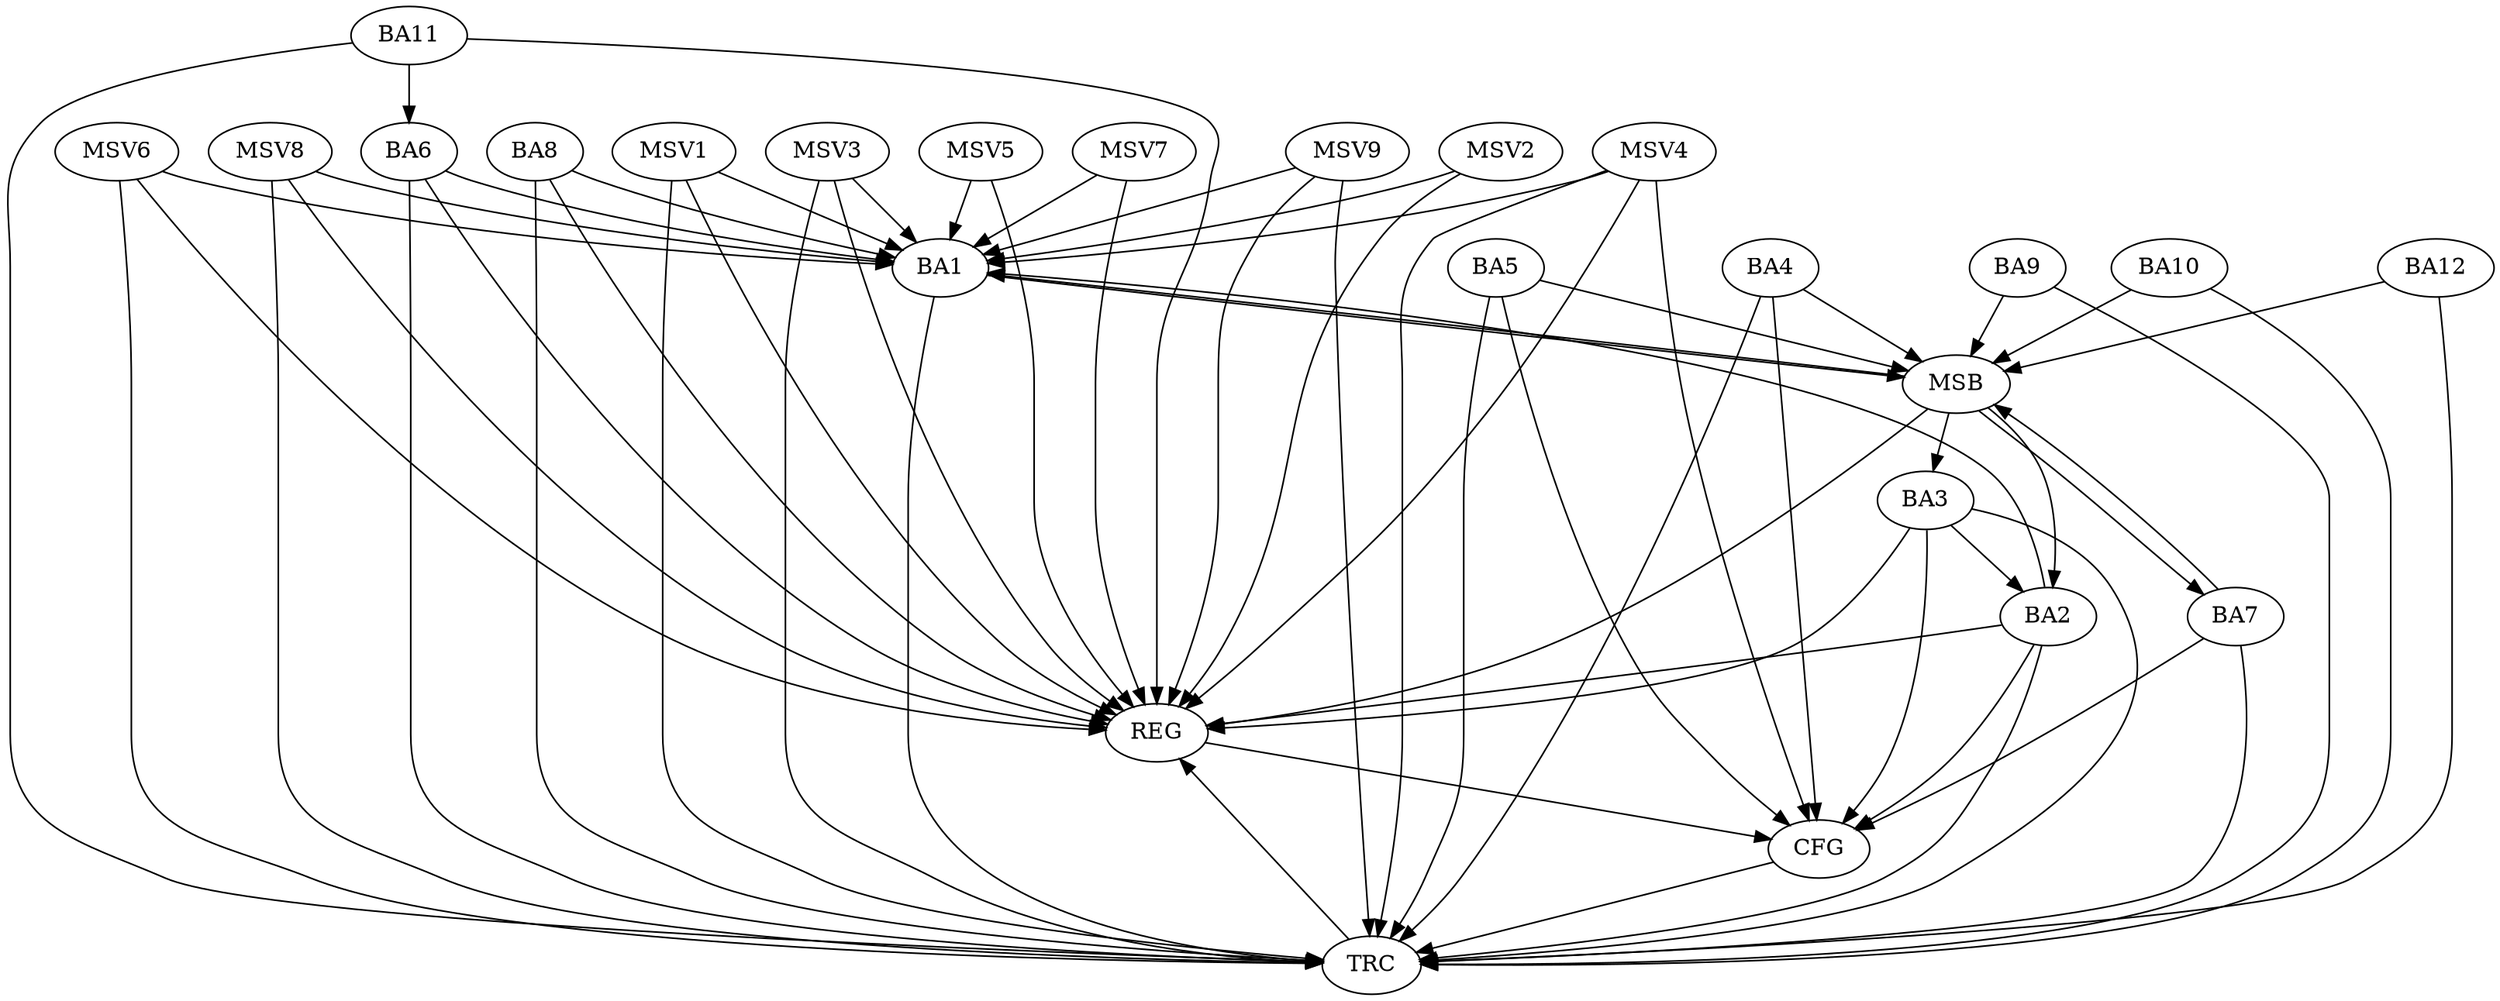 strict digraph G {
  BA1 [ label="BA1" ];
  BA2 [ label="BA2" ];
  BA3 [ label="BA3" ];
  BA4 [ label="BA4" ];
  BA5 [ label="BA5" ];
  BA6 [ label="BA6" ];
  BA7 [ label="BA7" ];
  BA8 [ label="BA8" ];
  BA9 [ label="BA9" ];
  BA10 [ label="BA10" ];
  BA11 [ label="BA11" ];
  BA12 [ label="BA12" ];
  REG [ label="REG" ];
  MSB [ label="MSB" ];
  CFG [ label="CFG" ];
  TRC [ label="TRC" ];
  MSV1 [ label="MSV1" ];
  MSV2 [ label="MSV2" ];
  MSV3 [ label="MSV3" ];
  MSV4 [ label="MSV4" ];
  MSV5 [ label="MSV5" ];
  MSV6 [ label="MSV6" ];
  MSV7 [ label="MSV7" ];
  MSV8 [ label="MSV8" ];
  MSV9 [ label="MSV9" ];
  BA2 -> BA1;
  BA3 -> BA2;
  BA6 -> BA1;
  BA8 -> BA1;
  BA11 -> BA6;
  BA2 -> REG;
  BA3 -> REG;
  BA6 -> REG;
  BA8 -> REG;
  BA11 -> REG;
  BA1 -> MSB;
  MSB -> BA2;
  MSB -> REG;
  BA4 -> MSB;
  MSB -> BA1;
  BA5 -> MSB;
  BA7 -> MSB;
  BA9 -> MSB;
  BA10 -> MSB;
  MSB -> BA3;
  BA12 -> MSB;
  MSB -> BA7;
  BA7 -> CFG;
  BA5 -> CFG;
  BA2 -> CFG;
  BA4 -> CFG;
  BA3 -> CFG;
  REG -> CFG;
  BA1 -> TRC;
  BA2 -> TRC;
  BA3 -> TRC;
  BA4 -> TRC;
  BA5 -> TRC;
  BA6 -> TRC;
  BA7 -> TRC;
  BA8 -> TRC;
  BA9 -> TRC;
  BA10 -> TRC;
  BA11 -> TRC;
  BA12 -> TRC;
  CFG -> TRC;
  TRC -> REG;
  MSV1 -> BA1;
  MSV1 -> REG;
  MSV1 -> TRC;
  MSV2 -> BA1;
  MSV2 -> REG;
  MSV3 -> BA1;
  MSV3 -> REG;
  MSV3 -> TRC;
  MSV4 -> BA1;
  MSV5 -> BA1;
  MSV4 -> REG;
  MSV4 -> TRC;
  MSV4 -> CFG;
  MSV5 -> REG;
  MSV6 -> BA1;
  MSV6 -> REG;
  MSV6 -> TRC;
  MSV7 -> BA1;
  MSV8 -> BA1;
  MSV7 -> REG;
  MSV8 -> REG;
  MSV8 -> TRC;
  MSV9 -> BA1;
  MSV9 -> REG;
  MSV9 -> TRC;
}
